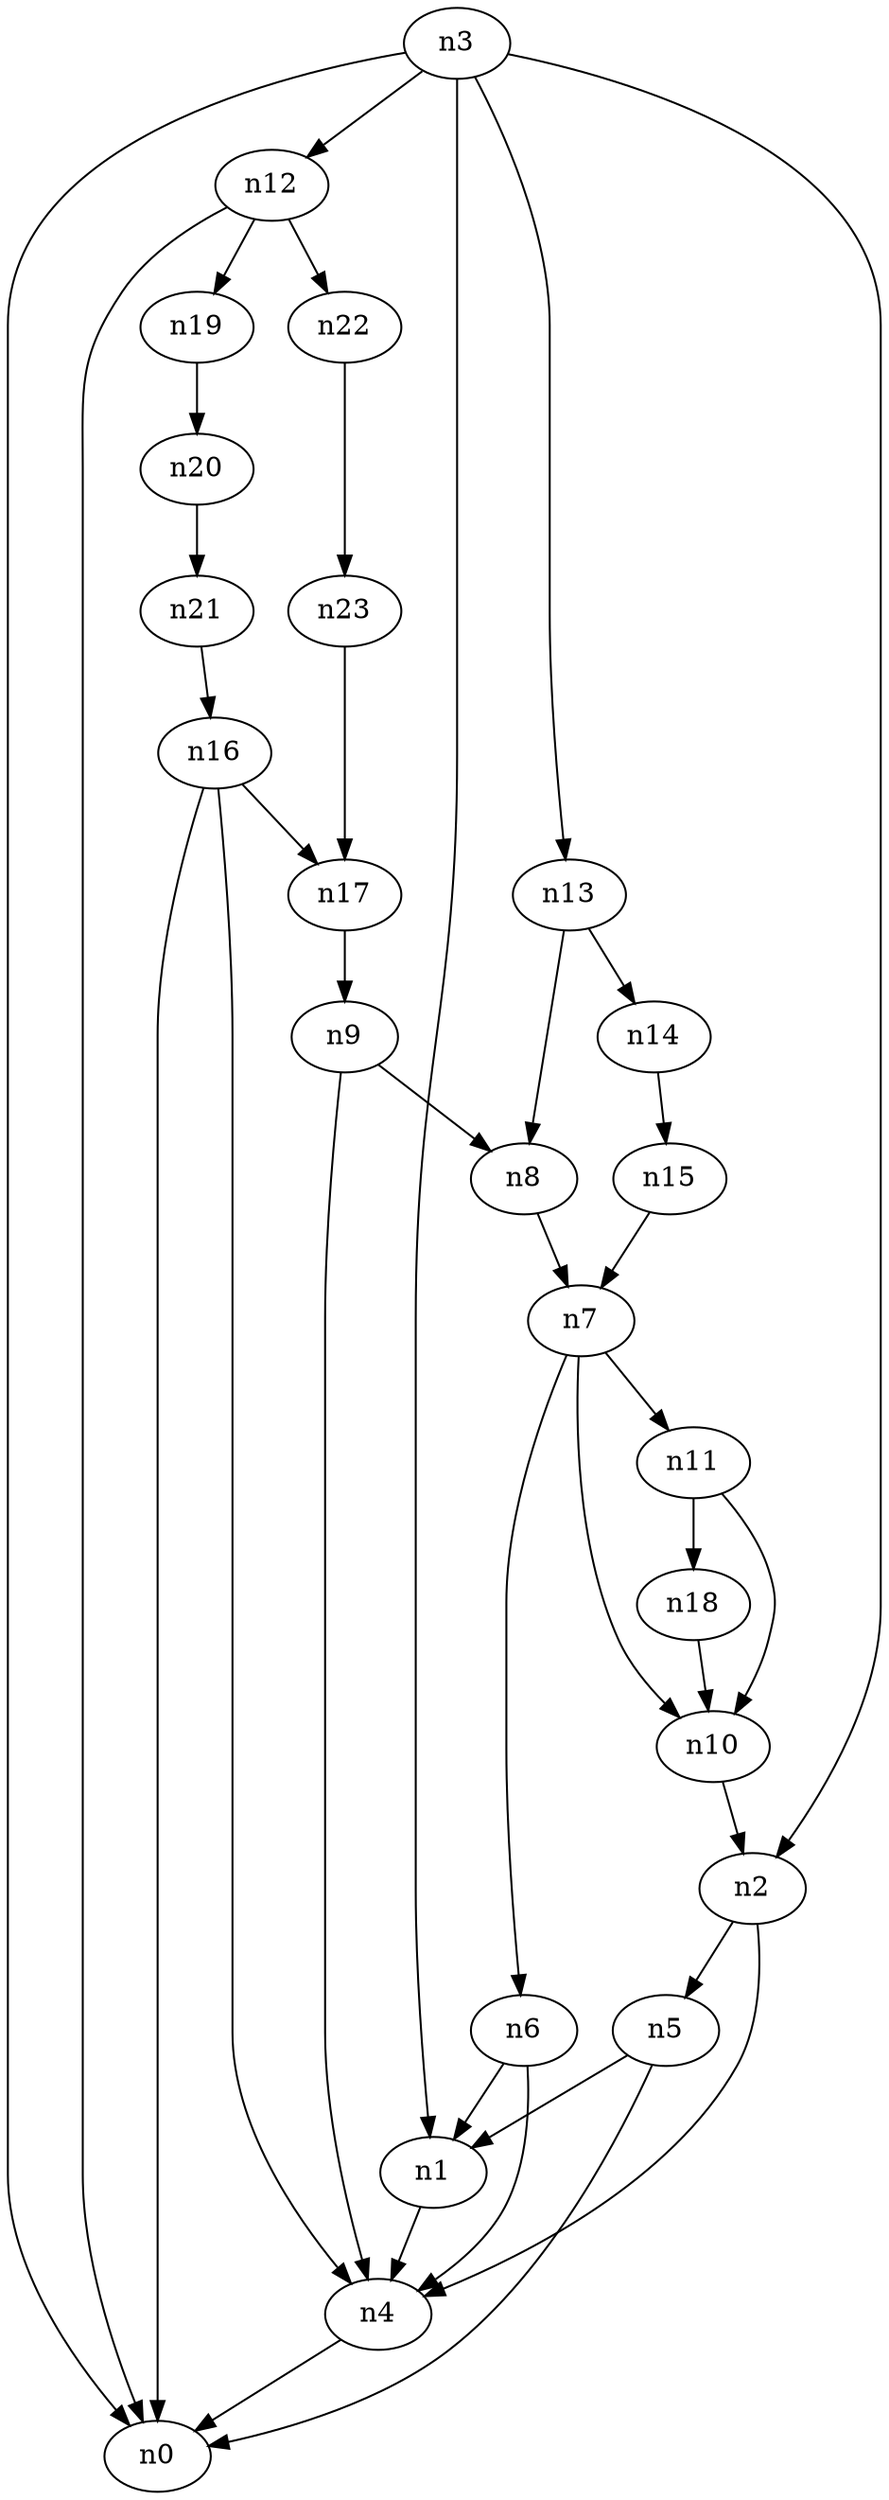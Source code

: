 digraph G {
	n1 -> n4	 [_graphml_id=e4];
	n2 -> n4	 [_graphml_id=e7];
	n2 -> n5	 [_graphml_id=e8];
	n3 -> n0	 [_graphml_id=e0];
	n3 -> n1	 [_graphml_id=e3];
	n3 -> n2	 [_graphml_id=e6];
	n3 -> n12	 [_graphml_id=e18];
	n3 -> n13	 [_graphml_id=e21];
	n4 -> n0	 [_graphml_id=e1];
	n5 -> n0	 [_graphml_id=e2];
	n5 -> n1	 [_graphml_id=e5];
	n6 -> n1	 [_graphml_id=e9];
	n6 -> n4	 [_graphml_id=e10];
	n7 -> n6	 [_graphml_id=e11];
	n7 -> n10	 [_graphml_id=e20];
	n7 -> n11	 [_graphml_id=e17];
	n8 -> n7	 [_graphml_id=e12];
	n9 -> n4	 [_graphml_id=e14];
	n9 -> n8	 [_graphml_id=e13];
	n10 -> n2	 [_graphml_id=e15];
	n11 -> n10	 [_graphml_id=e16];
	n11 -> n18	 [_graphml_id=e28];
	n12 -> n0	 [_graphml_id=e19];
	n12 -> n19	 [_graphml_id=e32];
	n12 -> n22	 [_graphml_id=e36];
	n13 -> n8	 [_graphml_id=e31];
	n13 -> n14	 [_graphml_id=e22];
	n14 -> n15	 [_graphml_id=e23];
	n15 -> n7	 [_graphml_id=e24];
	n16 -> n0	 [_graphml_id=e25];
	n16 -> n4	 [_graphml_id=e30];
	n16 -> n17	 [_graphml_id=e26];
	n17 -> n9	 [_graphml_id=e27];
	n18 -> n10	 [_graphml_id=e29];
	n19 -> n20	 [_graphml_id=e33];
	n20 -> n21	 [_graphml_id=e34];
	n21 -> n16	 [_graphml_id=e35];
	n22 -> n23	 [_graphml_id=e37];
	n23 -> n17	 [_graphml_id=e38];
}
